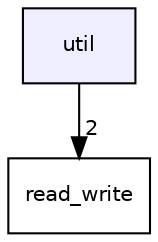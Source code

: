 digraph "util" {
  compound=true
  node [ fontsize="10", fontname="Helvetica"];
  edge [ labelfontsize="10", labelfontname="Helvetica"];
  dir_23ec12649285f9fabf3a6b7380226c28 [shape=box, label="util", style="filled", fillcolor="#eeeeff", pencolor="black", URL="dir_23ec12649285f9fabf3a6b7380226c28.html"];
  dir_ca9d92071cfb749bbe3c028d6ab7a8f2 [shape=box label="read_write" URL="dir_ca9d92071cfb749bbe3c028d6ab7a8f2.html"];
  dir_23ec12649285f9fabf3a6b7380226c28->dir_ca9d92071cfb749bbe3c028d6ab7a8f2 [headlabel="2", labeldistance=1.5 headhref="dir_000006_000005.html"];
}
